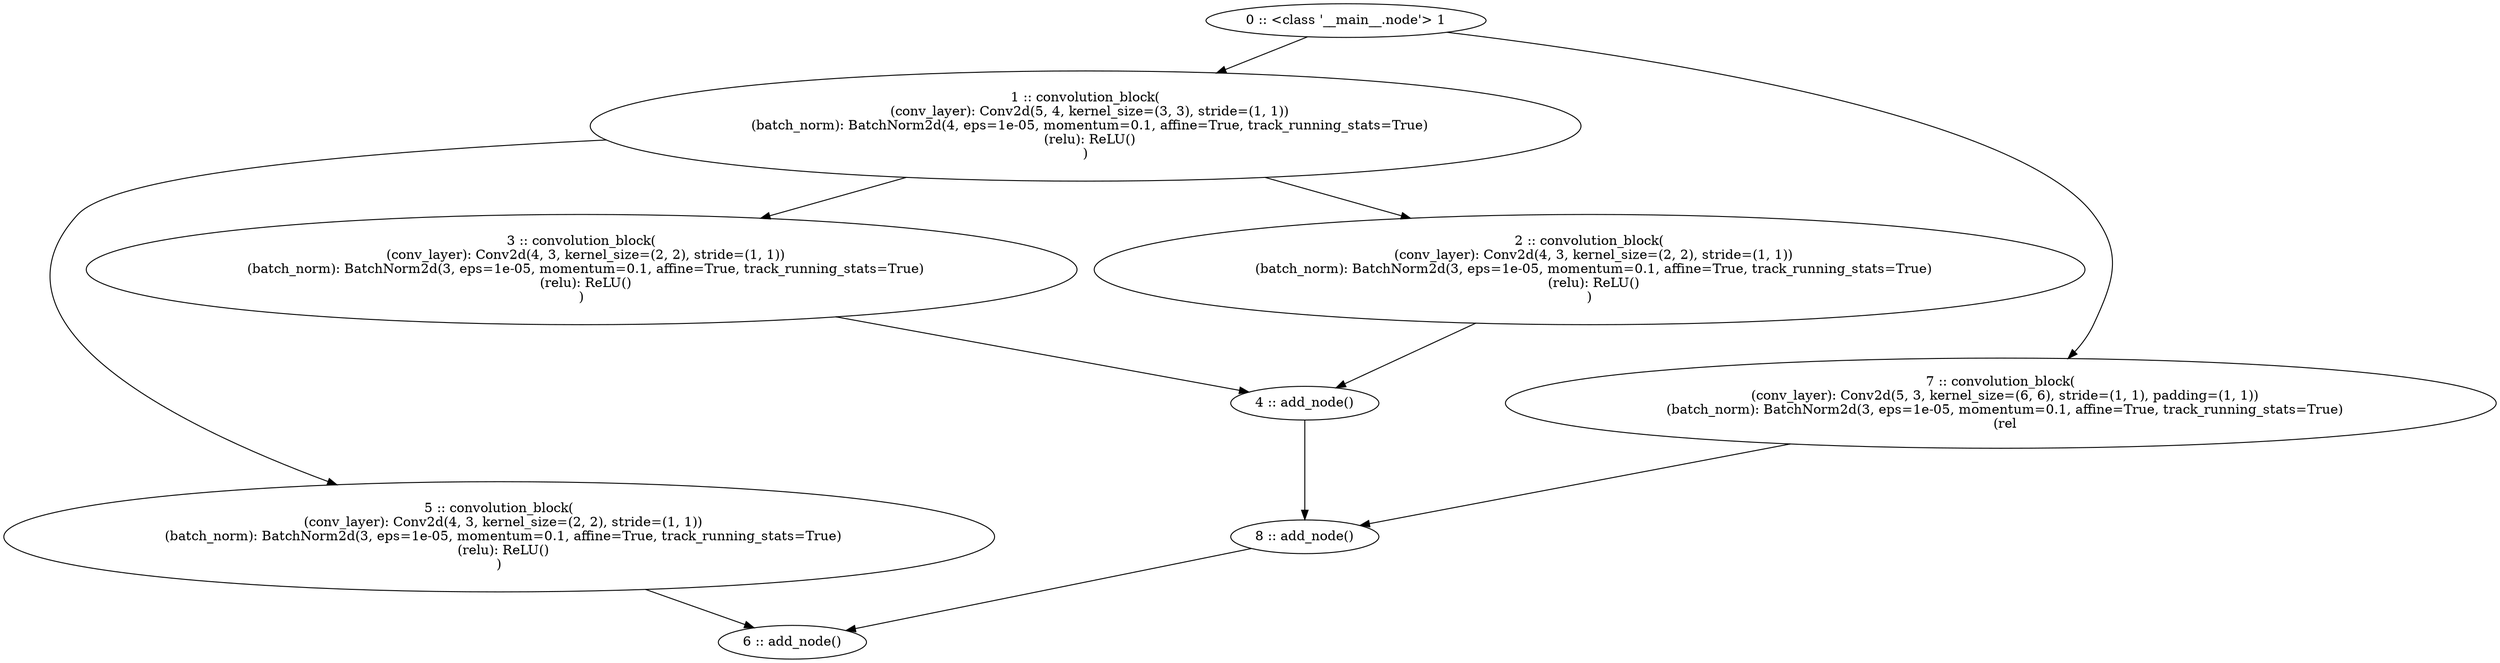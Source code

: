 // arch.gv
digraph arch {
	0 [label="0 :: <class '__main__.node'> 1"]
	1 [label="1 :: convolution_block(
  (conv_layer): Conv2d(5, 4, kernel_size=(3, 3), stride=(1, 1))
  (batch_norm): BatchNorm2d(4, eps=1e-05, momentum=0.1, affine=True, track_running_stats=True)
  (relu): ReLU()
)"]
	2 [label="2 :: convolution_block(
  (conv_layer): Conv2d(4, 3, kernel_size=(2, 2), stride=(1, 1))
  (batch_norm): BatchNorm2d(3, eps=1e-05, momentum=0.1, affine=True, track_running_stats=True)
  (relu): ReLU()
)"]
	3 [label="3 :: convolution_block(
  (conv_layer): Conv2d(4, 3, kernel_size=(2, 2), stride=(1, 1))
  (batch_norm): BatchNorm2d(3, eps=1e-05, momentum=0.1, affine=True, track_running_stats=True)
  (relu): ReLU()
)"]
	4 [label="4 :: add_node()"]
	5 [label="5 :: convolution_block(
  (conv_layer): Conv2d(4, 3, kernel_size=(2, 2), stride=(1, 1))
  (batch_norm): BatchNorm2d(3, eps=1e-05, momentum=0.1, affine=True, track_running_stats=True)
  (relu): ReLU()
)"]
	6 [label="6 :: add_node()"]
	7 [label="7 :: convolution_block(
  (conv_layer): Conv2d(5, 3, kernel_size=(6, 6), stride=(1, 1), padding=(1, 1))
  (batch_norm): BatchNorm2d(3, eps=1e-05, momentum=0.1, affine=True, track_running_stats=True)
  (rel"]
	8 [label="8 :: add_node()"]
	0 -> 1
	0 -> 7
	1 -> 2
	1 -> 3
	1 -> 5
	2 -> 4
	3 -> 4
	4 -> 8
	5 -> 6
	7 -> 8
	8 -> 6
}
